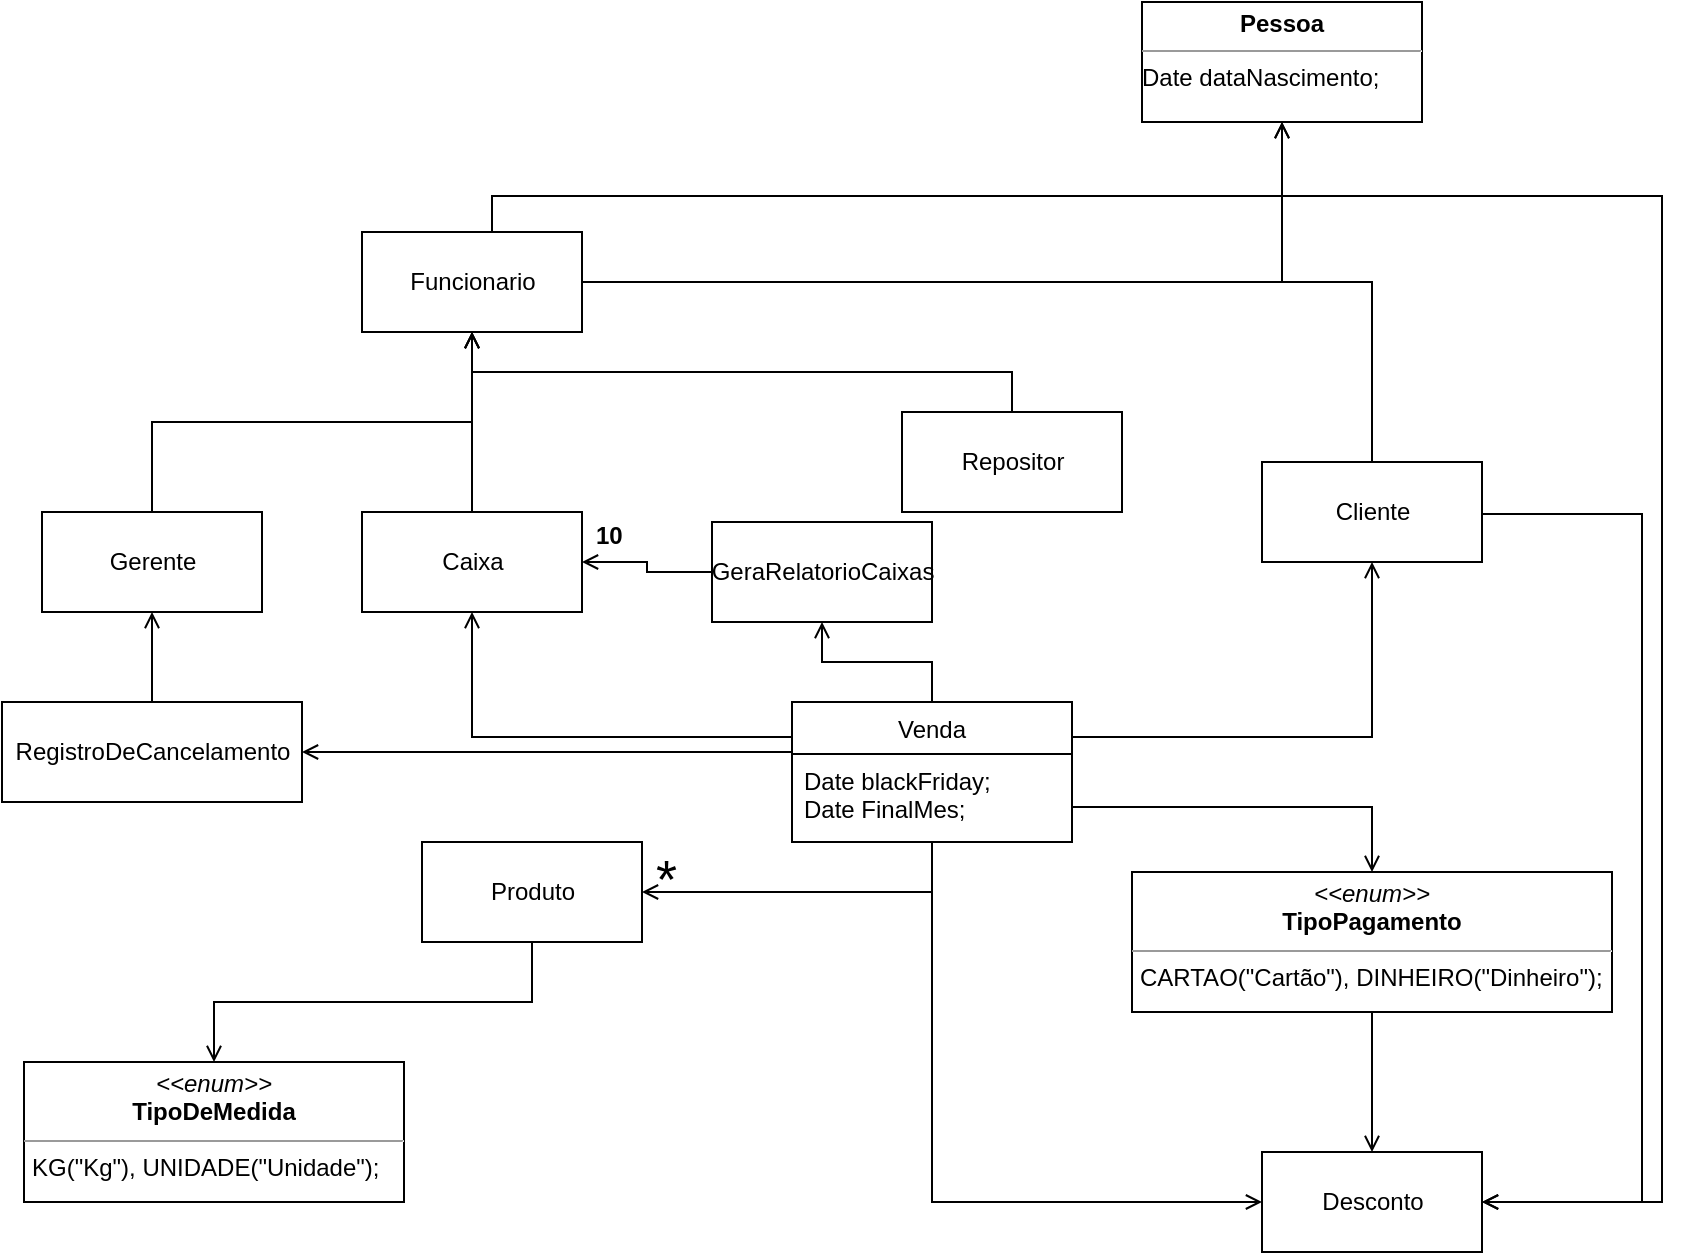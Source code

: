 <mxfile version="10.6.2" type="github"><diagram id="o909HUew4ZtHxanPiwnn" name="Page-1"><mxGraphModel dx="3259" dy="888" grid="1" gridSize="10" guides="1" tooltips="1" connect="1" arrows="1" fold="1" page="1" pageScale="1" pageWidth="827" pageHeight="1169" math="0" shadow="0"><root><mxCell id="0"/><mxCell id="1" parent="0"/><mxCell id="DHzoGXde43L8FrtUvTXc-32" style="edgeStyle=orthogonalEdgeStyle;rounded=0;orthogonalLoop=1;jettySize=auto;html=1;exitX=1;exitY=0.5;exitDx=0;exitDy=0;entryX=0.5;entryY=1;entryDx=0;entryDy=0;endArrow=open;endFill=0;" edge="1" parent="1" source="DHzoGXde43L8FrtUvTXc-10" target="DHzoGXde43L8FrtUvTXc-51"><mxGeometry relative="1" as="geometry"><mxPoint x="625" y="130" as="targetPoint"/></mxGeometry></mxCell><mxCell id="DHzoGXde43L8FrtUvTXc-60" style="edgeStyle=orthogonalEdgeStyle;rounded=0;orthogonalLoop=1;jettySize=auto;html=1;exitX=0.5;exitY=0;exitDx=0;exitDy=0;entryX=1;entryY=0.5;entryDx=0;entryDy=0;endArrow=open;endFill=0;" edge="1" parent="1" source="DHzoGXde43L8FrtUvTXc-10" target="DHzoGXde43L8FrtUvTXc-54"><mxGeometry relative="1" as="geometry"><Array as="points"><mxPoint x="235" y="155"/><mxPoint x="235" y="137"/><mxPoint x="820" y="137"/><mxPoint x="820" y="640"/></Array></mxGeometry></mxCell><mxCell id="DHzoGXde43L8FrtUvTXc-10" value="Funcionario&lt;br&gt;" style="html=1;" vertex="1" parent="1"><mxGeometry x="170" y="155" width="110" height="50" as="geometry"/></mxCell><mxCell id="DHzoGXde43L8FrtUvTXc-36" style="edgeStyle=orthogonalEdgeStyle;rounded=0;orthogonalLoop=1;jettySize=auto;html=1;exitX=0.5;exitY=0;exitDx=0;exitDy=0;entryX=0.5;entryY=1;entryDx=0;entryDy=0;endArrow=open;endFill=0;" edge="1" parent="1" source="DHzoGXde43L8FrtUvTXc-11" target="DHzoGXde43L8FrtUvTXc-10"><mxGeometry relative="1" as="geometry"/></mxCell><mxCell id="DHzoGXde43L8FrtUvTXc-11" value="Caixa&lt;br&gt;" style="html=1;" vertex="1" parent="1"><mxGeometry x="170" y="295" width="110" height="50" as="geometry"/></mxCell><mxCell id="DHzoGXde43L8FrtUvTXc-37" style="edgeStyle=orthogonalEdgeStyle;rounded=0;orthogonalLoop=1;jettySize=auto;html=1;exitX=0.5;exitY=0;exitDx=0;exitDy=0;entryX=0.5;entryY=1;entryDx=0;entryDy=0;endArrow=open;endFill=0;" edge="1" parent="1" source="DHzoGXde43L8FrtUvTXc-12" target="DHzoGXde43L8FrtUvTXc-10"><mxGeometry relative="1" as="geometry"/></mxCell><mxCell id="DHzoGXde43L8FrtUvTXc-12" value="Gerente" style="html=1;" vertex="1" parent="1"><mxGeometry x="10" y="295" width="110" height="50" as="geometry"/></mxCell><mxCell id="DHzoGXde43L8FrtUvTXc-33" style="edgeStyle=orthogonalEdgeStyle;rounded=0;orthogonalLoop=1;jettySize=auto;html=1;exitX=0.5;exitY=0;exitDx=0;exitDy=0;entryX=0.5;entryY=1;entryDx=0;entryDy=0;endArrow=open;endFill=0;" edge="1" parent="1" source="DHzoGXde43L8FrtUvTXc-13" target="DHzoGXde43L8FrtUvTXc-10"><mxGeometry relative="1" as="geometry"/></mxCell><mxCell id="DHzoGXde43L8FrtUvTXc-13" value="Repositor&lt;br&gt;" style="html=1;" vertex="1" parent="1"><mxGeometry x="440" y="245" width="110" height="50" as="geometry"/></mxCell><mxCell id="DHzoGXde43L8FrtUvTXc-28" style="edgeStyle=orthogonalEdgeStyle;rounded=0;orthogonalLoop=1;jettySize=auto;html=1;exitX=0.5;exitY=1;exitDx=0;exitDy=0;entryX=1;entryY=0.5;entryDx=0;entryDy=0;endArrow=open;endFill=0;" edge="1" parent="1" source="DHzoGXde43L8FrtUvTXc-64" target="DHzoGXde43L8FrtUvTXc-17"><mxGeometry relative="1" as="geometry"><mxPoint x="465.588" y="440.294" as="sourcePoint"/></mxGeometry></mxCell><mxCell id="DHzoGXde43L8FrtUvTXc-30" style="edgeStyle=orthogonalEdgeStyle;rounded=0;orthogonalLoop=1;jettySize=auto;html=1;exitX=0.5;exitY=0;exitDx=0;exitDy=0;entryX=0.5;entryY=1;entryDx=0;entryDy=0;endArrow=open;endFill=0;" edge="1" parent="1" source="DHzoGXde43L8FrtUvTXc-15" target="DHzoGXde43L8FrtUvTXc-51"><mxGeometry relative="1" as="geometry"><mxPoint x="625" y="130" as="targetPoint"/><Array as="points"><mxPoint x="675" y="180"/><mxPoint x="630" y="180"/></Array></mxGeometry></mxCell><mxCell id="DHzoGXde43L8FrtUvTXc-59" style="edgeStyle=orthogonalEdgeStyle;rounded=0;orthogonalLoop=1;jettySize=auto;html=1;exitX=1;exitY=0.5;exitDx=0;exitDy=0;entryX=1;entryY=0.5;entryDx=0;entryDy=0;endArrow=open;endFill=0;" edge="1" parent="1" source="DHzoGXde43L8FrtUvTXc-15" target="DHzoGXde43L8FrtUvTXc-54"><mxGeometry relative="1" as="geometry"><Array as="points"><mxPoint x="810" y="296"/><mxPoint x="810" y="640"/></Array></mxGeometry></mxCell><mxCell id="DHzoGXde43L8FrtUvTXc-15" value="Cliente" style="html=1;" vertex="1" parent="1"><mxGeometry x="620" y="270" width="110" height="50" as="geometry"/></mxCell><mxCell id="DHzoGXde43L8FrtUvTXc-22" style="edgeStyle=orthogonalEdgeStyle;rounded=0;orthogonalLoop=1;jettySize=auto;html=1;exitX=0.5;exitY=1;exitDx=0;exitDy=0;entryX=0.5;entryY=0;entryDx=0;entryDy=0;endArrow=open;endFill=0;" edge="1" parent="1" source="DHzoGXde43L8FrtUvTXc-17" target="DHzoGXde43L8FrtUvTXc-40"><mxGeometry relative="1" as="geometry"><mxPoint x="85" y="555" as="targetPoint"/></mxGeometry></mxCell><mxCell id="DHzoGXde43L8FrtUvTXc-17" value="Produto" style="html=1;" vertex="1" parent="1"><mxGeometry x="200" y="460" width="110" height="50" as="geometry"/></mxCell><mxCell id="DHzoGXde43L8FrtUvTXc-39" value="&lt;font style=&quot;font-size: 27px&quot;&gt;*&lt;/font&gt;" style="text;html=1;resizable=0;points=[];autosize=1;align=left;verticalAlign=top;spacingTop=-4;" vertex="1" parent="1"><mxGeometry x="315" y="460" width="30" height="20" as="geometry"/></mxCell><mxCell id="DHzoGXde43L8FrtUvTXc-40" value="&lt;p style=&quot;margin: 0px ; margin-top: 4px ; text-align: center&quot;&gt;&lt;i&gt;&amp;lt;&amp;lt;enum&amp;gt;&amp;gt;&lt;/i&gt;&lt;br&gt;&lt;b&gt;TipoDeMedida&lt;/b&gt;&lt;/p&gt;&lt;hr size=&quot;1&quot;&gt;&lt;p style=&quot;margin: 0px ; margin-left: 4px&quot;&gt;KG(&quot;Kg&quot;), UNIDADE(&quot;Unidade&quot;);&lt;br&gt;&lt;/p&gt;" style="verticalAlign=top;align=left;overflow=fill;fontSize=12;fontFamily=Helvetica;html=1;labelBackgroundColor=none;" vertex="1" parent="1"><mxGeometry x="1" y="570" width="190" height="70" as="geometry"/></mxCell><mxCell id="DHzoGXde43L8FrtUvTXc-51" value="&lt;p style=&quot;margin: 0px ; margin-top: 4px ; text-align: center&quot;&gt;&lt;b&gt;Pessoa&lt;/b&gt;&lt;/p&gt;&lt;hr size=&quot;1&quot;&gt;&lt;div style=&quot;height: 2px&quot;&gt;Date dataNascimento;&lt;/div&gt;" style="verticalAlign=top;align=left;overflow=fill;fontSize=12;fontFamily=Helvetica;html=1;labelBackgroundColor=none;" vertex="1" parent="1"><mxGeometry x="560" y="40" width="140" height="60" as="geometry"/></mxCell><mxCell id="DHzoGXde43L8FrtUvTXc-57" style="edgeStyle=orthogonalEdgeStyle;rounded=0;orthogonalLoop=1;jettySize=auto;html=1;exitX=0.5;exitY=1;exitDx=0;exitDy=0;entryX=0.5;entryY=0;entryDx=0;entryDy=0;endArrow=open;endFill=0;" edge="1" parent="1" source="DHzoGXde43L8FrtUvTXc-53" target="DHzoGXde43L8FrtUvTXc-54"><mxGeometry relative="1" as="geometry"/></mxCell><mxCell id="DHzoGXde43L8FrtUvTXc-53" value="&lt;p style=&quot;margin: 0px ; margin-top: 4px ; text-align: center&quot;&gt;&lt;i&gt;&amp;lt;&amp;lt;enum&amp;gt;&amp;gt;&lt;/i&gt;&lt;br&gt;&lt;b&gt;TipoPagamento&lt;/b&gt;&lt;/p&gt;&lt;hr size=&quot;1&quot;&gt;&lt;p style=&quot;margin: 0px ; margin-left: 4px&quot;&gt;CARTAO(&quot;Cartão&quot;), DINHEIRO(&quot;Dinheiro&quot;);&lt;br&gt;&lt;/p&gt;" style="verticalAlign=top;align=left;overflow=fill;fontSize=12;fontFamily=Helvetica;html=1;labelBackgroundColor=none;" vertex="1" parent="1"><mxGeometry x="555" y="475" width="240" height="70" as="geometry"/></mxCell><mxCell id="DHzoGXde43L8FrtUvTXc-54" value="Desconto" style="html=1;labelBackgroundColor=none;" vertex="1" parent="1"><mxGeometry x="620" y="615" width="110" height="50" as="geometry"/></mxCell><mxCell id="DHzoGXde43L8FrtUvTXc-78" style="edgeStyle=orthogonalEdgeStyle;rounded=0;orthogonalLoop=1;jettySize=auto;html=1;exitX=0.5;exitY=0;exitDx=0;exitDy=0;entryX=0.5;entryY=1;entryDx=0;entryDy=0;endArrow=open;endFill=0;" edge="1" parent="1" source="DHzoGXde43L8FrtUvTXc-55" target="DHzoGXde43L8FrtUvTXc-12"><mxGeometry relative="1" as="geometry"/></mxCell><mxCell id="DHzoGXde43L8FrtUvTXc-55" value="RegistroDeCancelamento&lt;br&gt;" style="html=1;labelBackgroundColor=none;" vertex="1" parent="1"><mxGeometry x="-10" y="390" width="150" height="50" as="geometry"/></mxCell><mxCell id="DHzoGXde43L8FrtUvTXc-70" style="edgeStyle=orthogonalEdgeStyle;rounded=0;orthogonalLoop=1;jettySize=auto;html=1;exitX=0.5;exitY=1;exitDx=0;exitDy=0;entryX=0;entryY=0.5;entryDx=0;entryDy=0;endArrow=open;endFill=0;" edge="1" parent="1" source="DHzoGXde43L8FrtUvTXc-64" target="DHzoGXde43L8FrtUvTXc-54"><mxGeometry relative="1" as="geometry"/></mxCell><mxCell id="DHzoGXde43L8FrtUvTXc-80" style="edgeStyle=orthogonalEdgeStyle;rounded=0;orthogonalLoop=1;jettySize=auto;html=1;exitX=0.5;exitY=0;exitDx=0;exitDy=0;endArrow=open;endFill=0;" edge="1" parent="1" source="DHzoGXde43L8FrtUvTXc-64" target="DHzoGXde43L8FrtUvTXc-75"><mxGeometry relative="1" as="geometry"/></mxCell><mxCell id="DHzoGXde43L8FrtUvTXc-84" style="edgeStyle=orthogonalEdgeStyle;rounded=0;orthogonalLoop=1;jettySize=auto;html=1;exitX=1;exitY=0.25;exitDx=0;exitDy=0;entryX=0.5;entryY=1;entryDx=0;entryDy=0;endArrow=open;endFill=0;" edge="1" parent="1" source="DHzoGXde43L8FrtUvTXc-64" target="DHzoGXde43L8FrtUvTXc-15"><mxGeometry relative="1" as="geometry"/></mxCell><mxCell id="DHzoGXde43L8FrtUvTXc-85" style="edgeStyle=orthogonalEdgeStyle;rounded=0;orthogonalLoop=1;jettySize=auto;html=1;exitX=1;exitY=0.75;exitDx=0;exitDy=0;entryX=0.5;entryY=0;entryDx=0;entryDy=0;endArrow=open;endFill=0;" edge="1" parent="1" source="DHzoGXde43L8FrtUvTXc-64" target="DHzoGXde43L8FrtUvTXc-53"><mxGeometry relative="1" as="geometry"/></mxCell><mxCell id="DHzoGXde43L8FrtUvTXc-86" style="edgeStyle=orthogonalEdgeStyle;rounded=0;orthogonalLoop=1;jettySize=auto;html=1;exitX=0;exitY=0.25;exitDx=0;exitDy=0;entryX=0.5;entryY=1;entryDx=0;entryDy=0;endArrow=open;endFill=0;" edge="1" parent="1" source="DHzoGXde43L8FrtUvTXc-64" target="DHzoGXde43L8FrtUvTXc-11"><mxGeometry relative="1" as="geometry"/></mxCell><mxCell id="DHzoGXde43L8FrtUvTXc-87" style="edgeStyle=orthogonalEdgeStyle;rounded=0;orthogonalLoop=1;jettySize=auto;html=1;exitX=0;exitY=0.75;exitDx=0;exitDy=0;entryX=1;entryY=0.5;entryDx=0;entryDy=0;endArrow=open;endFill=0;" edge="1" parent="1" source="DHzoGXde43L8FrtUvTXc-64" target="DHzoGXde43L8FrtUvTXc-55"><mxGeometry relative="1" as="geometry"><Array as="points"><mxPoint x="385" y="415"/></Array></mxGeometry></mxCell><mxCell id="DHzoGXde43L8FrtUvTXc-64" value="Venda" style="swimlane;fontStyle=0;childLayout=stackLayout;horizontal=1;startSize=26;fillColor=none;horizontalStack=0;resizeParent=1;resizeParentMax=0;resizeLast=0;collapsible=1;marginBottom=0;labelBackgroundColor=none;" vertex="1" parent="1"><mxGeometry x="385" y="390" width="140" height="70" as="geometry"><mxRectangle x="385" y="390" width="70" height="26" as="alternateBounds"/></mxGeometry></mxCell><mxCell id="DHzoGXde43L8FrtUvTXc-65" value="Date blackFriday;&#10;Date FinalMes;&#10;" style="text;strokeColor=none;fillColor=none;align=left;verticalAlign=top;spacingLeft=4;spacingRight=4;overflow=hidden;rotatable=0;points=[[0,0.5],[1,0.5]];portConstraint=eastwest;" vertex="1" parent="DHzoGXde43L8FrtUvTXc-64"><mxGeometry y="26" width="140" height="44" as="geometry"/></mxCell><mxCell id="DHzoGXde43L8FrtUvTXc-88" style="edgeStyle=orthogonalEdgeStyle;rounded=0;orthogonalLoop=1;jettySize=auto;html=1;exitX=0;exitY=0.5;exitDx=0;exitDy=0;entryX=1;entryY=0.5;entryDx=0;entryDy=0;endArrow=open;endFill=0;" edge="1" parent="1" source="DHzoGXde43L8FrtUvTXc-75" target="DHzoGXde43L8FrtUvTXc-11"><mxGeometry relative="1" as="geometry"/></mxCell><mxCell id="DHzoGXde43L8FrtUvTXc-75" value="GeraRelatorioCaixas" style="html=1;labelBackgroundColor=none;" vertex="1" parent="1"><mxGeometry x="345" y="300" width="110" height="50" as="geometry"/></mxCell><mxCell id="DHzoGXde43L8FrtUvTXc-89" value="&lt;b&gt;10&lt;/b&gt;" style="text;html=1;resizable=0;points=[];autosize=1;align=left;verticalAlign=top;spacingTop=-4;" vertex="1" parent="1"><mxGeometry x="285" y="297" width="30" height="20" as="geometry"/></mxCell></root></mxGraphModel></diagram></mxfile>